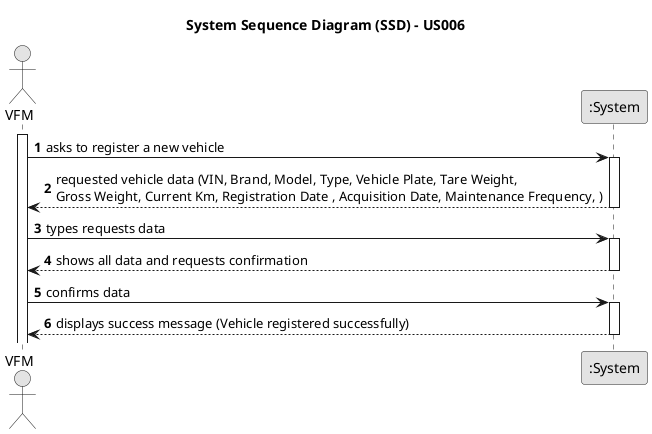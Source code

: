 @startuml
skinparam monochrome true
skinparam packageStyle rectangle
skinparam shadowing false

title System Sequence Diagram (SSD) - US006

autonumber

actor "VFM" as VFM
participant ":System" as System

activate VFM

    VFM -> System : asks to register a new vehicle
    activate System

        System --> VFM : requested vehicle data (VIN, Brand, Model, Type, Vehicle Plate, Tare Weight, \nGross Weight, Current Km, Registration Date , Acquisition Date, Maintenance Frequency, )
    deactivate System

    VFM -> System : types requests data

    activate System

        System --> VFM : shows all data and requests confirmation
    deactivate System

    VFM -> System : confirms data
    activate System

        System --> VFM :  displays success message (Vehicle registered successfully)
    deactivate System

@enduml
